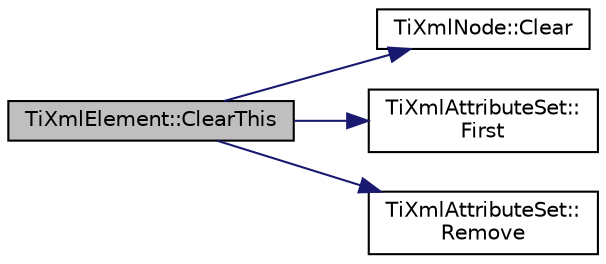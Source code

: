 digraph "TiXmlElement::ClearThis"
{
  edge [fontname="Helvetica",fontsize="10",labelfontname="Helvetica",labelfontsize="10"];
  node [fontname="Helvetica",fontsize="10",shape=record];
  rankdir="LR";
  Node1 [label="TiXmlElement::ClearThis",height=0.2,width=0.4,color="black", fillcolor="grey75", style="filled" fontcolor="black"];
  Node1 -> Node2 [color="midnightblue",fontsize="10",style="solid",fontname="Helvetica"];
  Node2 [label="TiXmlNode::Clear",height=0.2,width=0.4,color="black", fillcolor="white", style="filled",URL="$class_ti_xml_node.html#a708e7f953df61d4d2d12f73171550a4b",tooltip="Delete all the children of this node. Does not affect &#39;this&#39;. "];
  Node1 -> Node3 [color="midnightblue",fontsize="10",style="solid",fontname="Helvetica"];
  Node3 [label="TiXmlAttributeSet::\lFirst",height=0.2,width=0.4,color="black", fillcolor="white", style="filled",URL="$class_ti_xml_attribute_set.html#ae0636e88cedd4b09d61c451860f68598"];
  Node1 -> Node4 [color="midnightblue",fontsize="10",style="solid",fontname="Helvetica"];
  Node4 [label="TiXmlAttributeSet::\lRemove",height=0.2,width=0.4,color="black", fillcolor="white", style="filled",URL="$class_ti_xml_attribute_set.html#a924a73d071f2573f9060f0be57879c57"];
}
